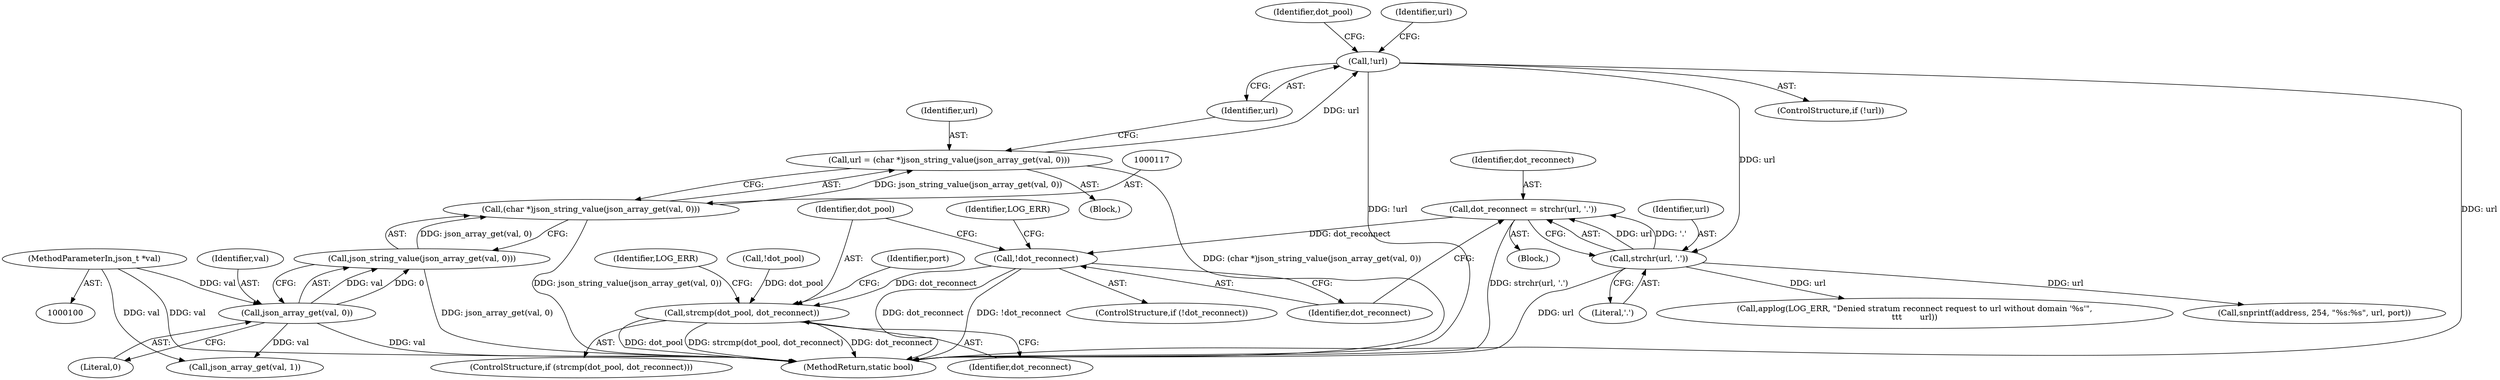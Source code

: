 digraph "0_cgminer_e1c5050734123973b99d181c45e74b2cbb00272e_2@API" {
"1000153" [label="(Call,dot_reconnect = strchr(url, '.'))"];
"1000155" [label="(Call,strchr(url, '.'))"];
"1000123" [label="(Call,!url)"];
"1000114" [label="(Call,url = (char *)json_string_value(json_array_get(val, 0)))"];
"1000116" [label="(Call,(char *)json_string_value(json_array_get(val, 0)))"];
"1000118" [label="(Call,json_string_value(json_array_get(val, 0)))"];
"1000119" [label="(Call,json_array_get(val, 0))"];
"1000102" [label="(MethodParameterIn,json_t *val)"];
"1000159" [label="(Call,!dot_reconnect)"];
"1000169" [label="(Call,strcmp(dot_pool, dot_reconnect))"];
"1000116" [label="(Call,(char *)json_string_value(json_array_get(val, 0)))"];
"1000142" [label="(Call,!dot_pool)"];
"1000102" [label="(MethodParameterIn,json_t *val)"];
"1000170" [label="(Identifier,dot_pool)"];
"1000182" [label="(Identifier,port)"];
"1000163" [label="(Identifier,LOG_ERR)"];
"1000114" [label="(Call,url = (char *)json_string_value(json_array_get(val, 0)))"];
"1000197" [label="(Call,snprintf(address, 254, \"%s:%s\", url, port))"];
"1000157" [label="(Literal,'.')"];
"1000120" [label="(Identifier,val)"];
"1000115" [label="(Identifier,url)"];
"1000119" [label="(Call,json_array_get(val, 0))"];
"1000174" [label="(Identifier,LOG_ERR)"];
"1000124" [label="(Identifier,url)"];
"1000118" [label="(Call,json_string_value(json_array_get(val, 0)))"];
"1000135" [label="(Identifier,dot_pool)"];
"1000276" [label="(MethodReturn,static bool)"];
"1000123" [label="(Call,!url)"];
"1000186" [label="(Call,json_array_get(val, 1))"];
"1000156" [label="(Identifier,url)"];
"1000168" [label="(ControlStructure,if (strcmp(dot_pool, dot_reconnect)))"];
"1000131" [label="(Block,)"];
"1000159" [label="(Call,!dot_reconnect)"];
"1000158" [label="(ControlStructure,if (!dot_reconnect))"];
"1000155" [label="(Call,strchr(url, '.'))"];
"1000171" [label="(Identifier,dot_reconnect)"];
"1000122" [label="(ControlStructure,if (!url))"];
"1000154" [label="(Identifier,dot_reconnect)"];
"1000160" [label="(Identifier,dot_reconnect)"];
"1000162" [label="(Call,applog(LOG_ERR, \"Denied stratum reconnect request to url without domain '%s'\",\n\t\t\t       url))"];
"1000103" [label="(Block,)"];
"1000169" [label="(Call,strcmp(dot_pool, dot_reconnect))"];
"1000126" [label="(Identifier,url)"];
"1000153" [label="(Call,dot_reconnect = strchr(url, '.'))"];
"1000121" [label="(Literal,0)"];
"1000153" -> "1000131"  [label="AST: "];
"1000153" -> "1000155"  [label="CFG: "];
"1000154" -> "1000153"  [label="AST: "];
"1000155" -> "1000153"  [label="AST: "];
"1000160" -> "1000153"  [label="CFG: "];
"1000153" -> "1000276"  [label="DDG: strchr(url, '.')"];
"1000155" -> "1000153"  [label="DDG: url"];
"1000155" -> "1000153"  [label="DDG: '.'"];
"1000153" -> "1000159"  [label="DDG: dot_reconnect"];
"1000155" -> "1000157"  [label="CFG: "];
"1000156" -> "1000155"  [label="AST: "];
"1000157" -> "1000155"  [label="AST: "];
"1000155" -> "1000276"  [label="DDG: url"];
"1000123" -> "1000155"  [label="DDG: url"];
"1000155" -> "1000162"  [label="DDG: url"];
"1000155" -> "1000197"  [label="DDG: url"];
"1000123" -> "1000122"  [label="AST: "];
"1000123" -> "1000124"  [label="CFG: "];
"1000124" -> "1000123"  [label="AST: "];
"1000126" -> "1000123"  [label="CFG: "];
"1000135" -> "1000123"  [label="CFG: "];
"1000123" -> "1000276"  [label="DDG: !url"];
"1000123" -> "1000276"  [label="DDG: url"];
"1000114" -> "1000123"  [label="DDG: url"];
"1000114" -> "1000103"  [label="AST: "];
"1000114" -> "1000116"  [label="CFG: "];
"1000115" -> "1000114"  [label="AST: "];
"1000116" -> "1000114"  [label="AST: "];
"1000124" -> "1000114"  [label="CFG: "];
"1000114" -> "1000276"  [label="DDG: (char *)json_string_value(json_array_get(val, 0))"];
"1000116" -> "1000114"  [label="DDG: json_string_value(json_array_get(val, 0))"];
"1000116" -> "1000118"  [label="CFG: "];
"1000117" -> "1000116"  [label="AST: "];
"1000118" -> "1000116"  [label="AST: "];
"1000116" -> "1000276"  [label="DDG: json_string_value(json_array_get(val, 0))"];
"1000118" -> "1000116"  [label="DDG: json_array_get(val, 0)"];
"1000118" -> "1000119"  [label="CFG: "];
"1000119" -> "1000118"  [label="AST: "];
"1000118" -> "1000276"  [label="DDG: json_array_get(val, 0)"];
"1000119" -> "1000118"  [label="DDG: val"];
"1000119" -> "1000118"  [label="DDG: 0"];
"1000119" -> "1000121"  [label="CFG: "];
"1000120" -> "1000119"  [label="AST: "];
"1000121" -> "1000119"  [label="AST: "];
"1000119" -> "1000276"  [label="DDG: val"];
"1000102" -> "1000119"  [label="DDG: val"];
"1000119" -> "1000186"  [label="DDG: val"];
"1000102" -> "1000100"  [label="AST: "];
"1000102" -> "1000276"  [label="DDG: val"];
"1000102" -> "1000186"  [label="DDG: val"];
"1000159" -> "1000158"  [label="AST: "];
"1000159" -> "1000160"  [label="CFG: "];
"1000160" -> "1000159"  [label="AST: "];
"1000163" -> "1000159"  [label="CFG: "];
"1000170" -> "1000159"  [label="CFG: "];
"1000159" -> "1000276"  [label="DDG: !dot_reconnect"];
"1000159" -> "1000276"  [label="DDG: dot_reconnect"];
"1000159" -> "1000169"  [label="DDG: dot_reconnect"];
"1000169" -> "1000168"  [label="AST: "];
"1000169" -> "1000171"  [label="CFG: "];
"1000170" -> "1000169"  [label="AST: "];
"1000171" -> "1000169"  [label="AST: "];
"1000174" -> "1000169"  [label="CFG: "];
"1000182" -> "1000169"  [label="CFG: "];
"1000169" -> "1000276"  [label="DDG: strcmp(dot_pool, dot_reconnect)"];
"1000169" -> "1000276"  [label="DDG: dot_reconnect"];
"1000169" -> "1000276"  [label="DDG: dot_pool"];
"1000142" -> "1000169"  [label="DDG: dot_pool"];
}
